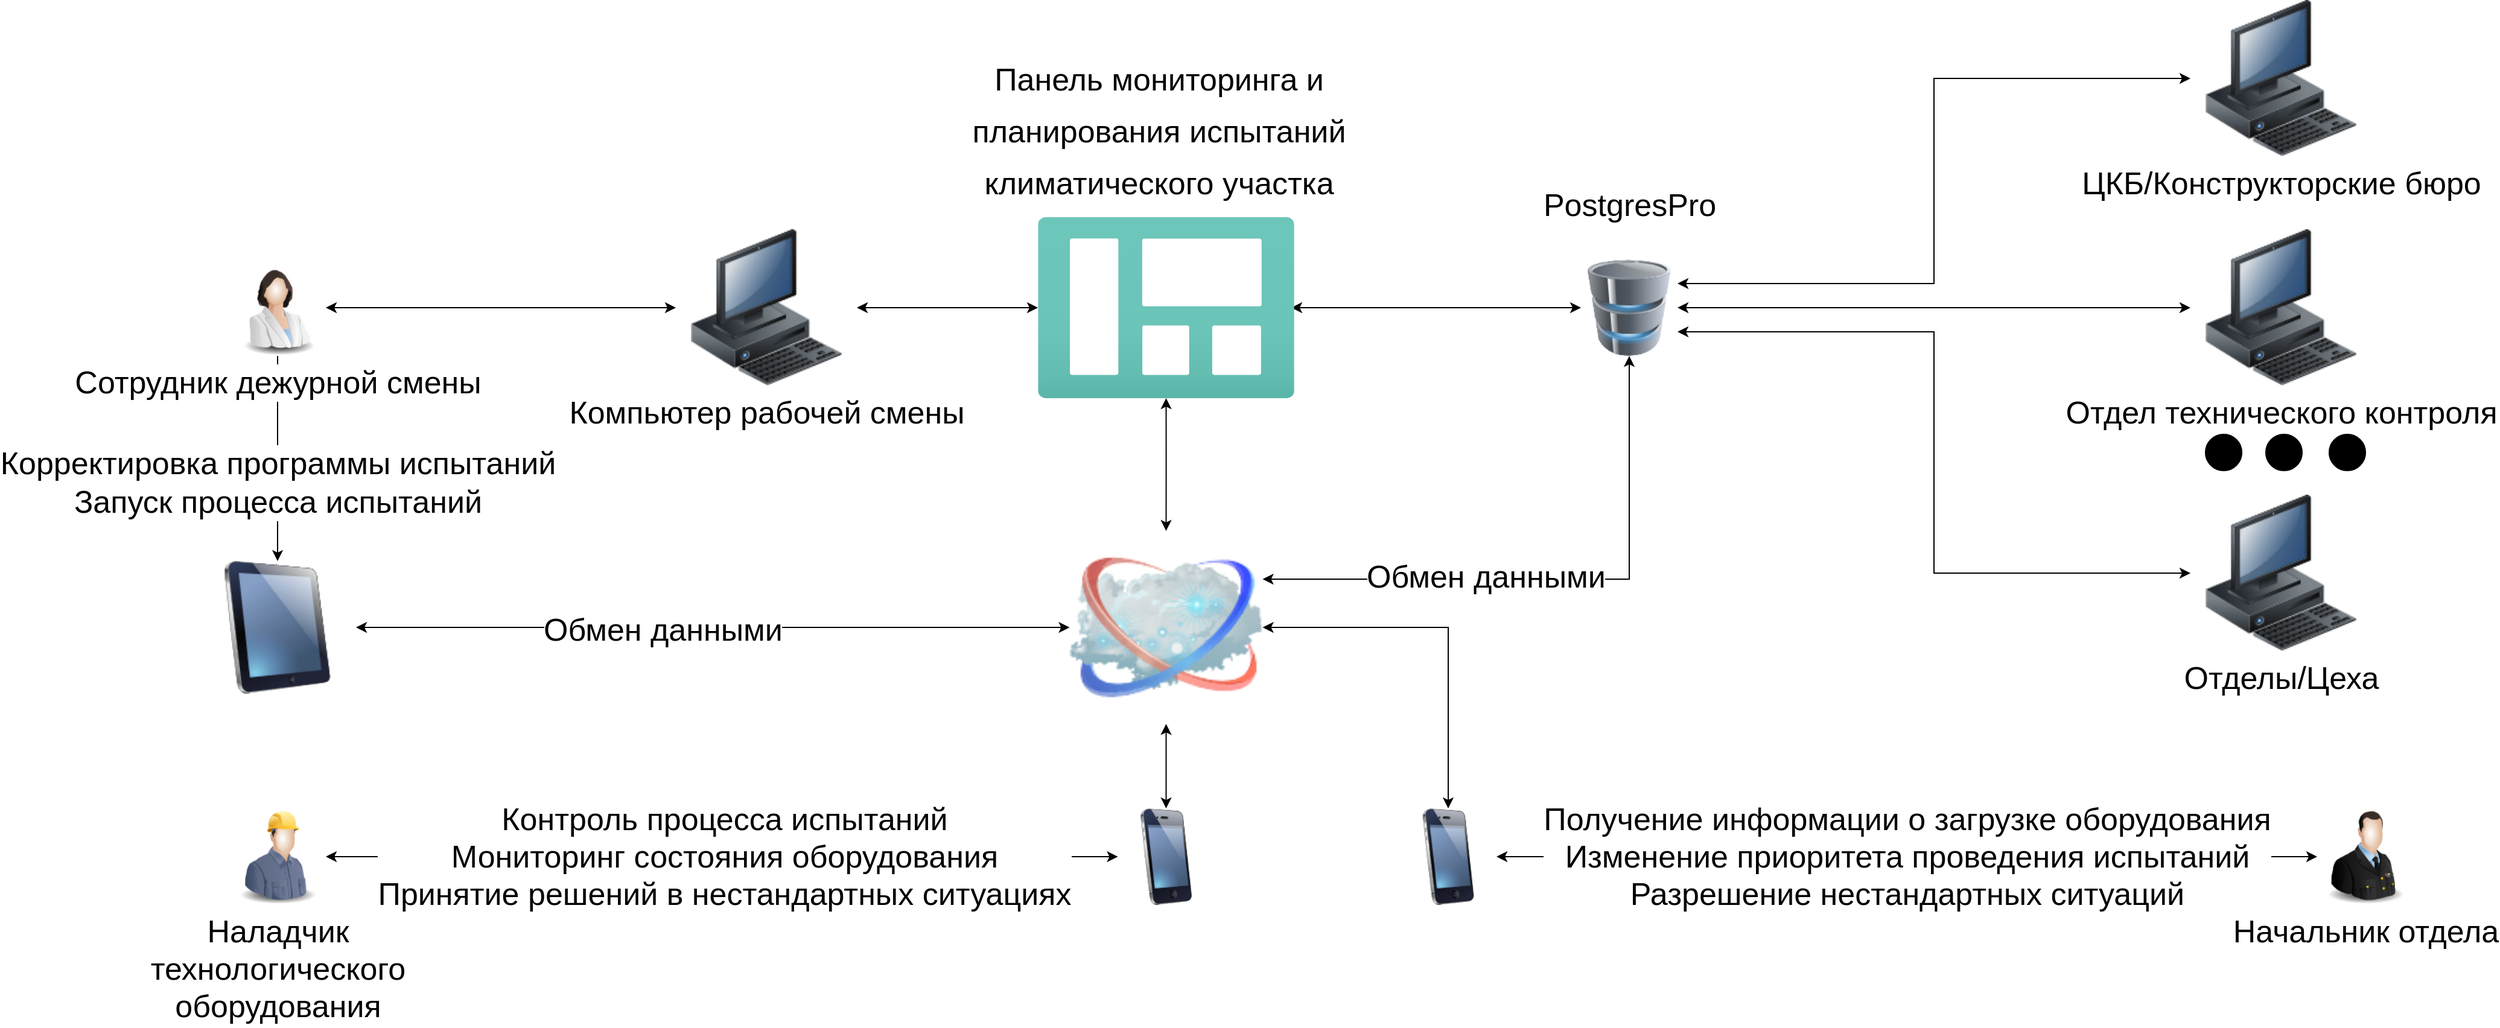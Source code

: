 <mxfile version="14.7.6" type="github">
  <diagram id="IMNbEbqrIpcsrLyuV6MN" name="Page-1">
    <mxGraphModel dx="3200" dy="1963" grid="1" gridSize="10" guides="1" tooltips="1" connect="1" arrows="1" fold="1" page="1" pageScale="1" pageWidth="1169" pageHeight="827" math="0" shadow="0">
      <root>
        <mxCell id="0" />
        <mxCell id="1" parent="0" />
        <mxCell id="yDvGkLI96mo0AxkriHrv-1" value="&lt;font style=&quot;font-size: 26px&quot;&gt;Наладчик&lt;br&gt;технологического&lt;br&gt;оборудования&lt;br&gt;&lt;/font&gt;" style="image;html=1;image=img/lib/clip_art/people/Construction_Worker_Man_128x128.png" vertex="1" parent="1">
          <mxGeometry x="-200" y="480" width="80" height="80" as="geometry" />
        </mxCell>
        <mxCell id="yDvGkLI96mo0AxkriHrv-32" style="edgeStyle=orthogonalEdgeStyle;rounded=0;orthogonalLoop=1;jettySize=auto;html=1;exitX=0;exitY=0.5;exitDx=0;exitDy=0;startArrow=classic;startFill=1;" edge="1" parent="1" source="yDvGkLI96mo0AxkriHrv-2" target="yDvGkLI96mo0AxkriHrv-14">
          <mxGeometry relative="1" as="geometry" />
        </mxCell>
        <mxCell id="yDvGkLI96mo0AxkriHrv-40" value="&lt;font style=&quot;font-size: 26px&quot;&gt;Получение информации о загрузке оборудования&lt;br&gt;Изменение приоритета проведения испытаний&lt;br&gt;Разрешение нестандартных ситуаций&lt;/font&gt;" style="edgeLabel;html=1;align=center;verticalAlign=middle;resizable=0;points=[];" vertex="1" connectable="0" parent="yDvGkLI96mo0AxkriHrv-32">
          <mxGeometry x="0.23" y="1" relative="1" as="geometry">
            <mxPoint x="78" y="-1" as="offset" />
          </mxGeometry>
        </mxCell>
        <mxCell id="yDvGkLI96mo0AxkriHrv-2" value="&lt;font style=&quot;font-size: 26px&quot;&gt;Начальник отдела&lt;/font&gt;" style="image;html=1;image=img/lib/clip_art/people/Military_Officer_128x128.png" vertex="1" parent="1">
          <mxGeometry x="1530" y="480" width="80" height="80" as="geometry" />
        </mxCell>
        <mxCell id="yDvGkLI96mo0AxkriHrv-27" style="edgeStyle=orthogonalEdgeStyle;rounded=0;orthogonalLoop=1;jettySize=auto;html=1;exitX=1;exitY=0.5;exitDx=0;exitDy=0;entryX=0;entryY=0.5;entryDx=0;entryDy=0;startArrow=classic;startFill=1;" edge="1" parent="1" source="yDvGkLI96mo0AxkriHrv-3" target="yDvGkLI96mo0AxkriHrv-22">
          <mxGeometry relative="1" as="geometry" />
        </mxCell>
        <mxCell id="yDvGkLI96mo0AxkriHrv-28" style="edgeStyle=orthogonalEdgeStyle;rounded=0;orthogonalLoop=1;jettySize=auto;html=1;exitX=0.5;exitY=1;exitDx=0;exitDy=0;entryX=0.5;entryY=0;entryDx=0;entryDy=0;startArrow=none;startFill=0;" edge="1" parent="1" source="yDvGkLI96mo0AxkriHrv-3" target="yDvGkLI96mo0AxkriHrv-9">
          <mxGeometry relative="1" as="geometry" />
        </mxCell>
        <mxCell id="yDvGkLI96mo0AxkriHrv-37" value="&lt;font style=&quot;font-size: 26px&quot;&gt;Корректировка программы испытаний&lt;br&gt;Запуск процесса испытаний&lt;/font&gt;" style="edgeLabel;html=1;align=center;verticalAlign=middle;resizable=0;points=[];" vertex="1" connectable="0" parent="yDvGkLI96mo0AxkriHrv-28">
          <mxGeometry x="0.224" y="-3" relative="1" as="geometry">
            <mxPoint x="3" y="1" as="offset" />
          </mxGeometry>
        </mxCell>
        <mxCell id="yDvGkLI96mo0AxkriHrv-3" value="&lt;font style=&quot;font-size: 26px&quot;&gt;Сотрудник дежурной смены&lt;/font&gt;" style="image;html=1;image=img/lib/clip_art/people/Scientist_Woman_128x128.png" vertex="1" parent="1">
          <mxGeometry x="-200" y="25" width="80" height="80" as="geometry" />
        </mxCell>
        <mxCell id="yDvGkLI96mo0AxkriHrv-4" style="edgeStyle=orthogonalEdgeStyle;rounded=0;orthogonalLoop=1;jettySize=auto;html=1;exitX=1;exitY=0.25;exitDx=0;exitDy=0;entryX=0;entryY=0.5;entryDx=0;entryDy=0;startArrow=classic;startFill=1;" edge="1" parent="1" source="yDvGkLI96mo0AxkriHrv-7" target="yDvGkLI96mo0AxkriHrv-11">
          <mxGeometry relative="1" as="geometry" />
        </mxCell>
        <mxCell id="yDvGkLI96mo0AxkriHrv-5" style="edgeStyle=orthogonalEdgeStyle;rounded=0;orthogonalLoop=1;jettySize=auto;html=1;exitX=1;exitY=0.5;exitDx=0;exitDy=0;startArrow=classic;startFill=1;" edge="1" parent="1" source="yDvGkLI96mo0AxkriHrv-7" target="yDvGkLI96mo0AxkriHrv-20">
          <mxGeometry relative="1" as="geometry">
            <mxPoint x="1190" y="60" as="targetPoint" />
          </mxGeometry>
        </mxCell>
        <mxCell id="yDvGkLI96mo0AxkriHrv-6" style="edgeStyle=orthogonalEdgeStyle;rounded=0;orthogonalLoop=1;jettySize=auto;html=1;exitX=1;exitY=0.75;exitDx=0;exitDy=0;entryX=0;entryY=0.5;entryDx=0;entryDy=0;startArrow=classic;startFill=1;" edge="1" parent="1" source="yDvGkLI96mo0AxkriHrv-7" target="yDvGkLI96mo0AxkriHrv-21">
          <mxGeometry relative="1" as="geometry">
            <mxPoint x="1030" y="210" as="targetPoint" />
          </mxGeometry>
        </mxCell>
        <mxCell id="yDvGkLI96mo0AxkriHrv-26" style="edgeStyle=orthogonalEdgeStyle;rounded=0;orthogonalLoop=1;jettySize=auto;html=1;exitX=0;exitY=0.5;exitDx=0;exitDy=0;entryX=0.988;entryY=0.5;entryDx=0;entryDy=0;entryPerimeter=0;startArrow=classic;startFill=1;" edge="1" parent="1" source="yDvGkLI96mo0AxkriHrv-7" target="yDvGkLI96mo0AxkriHrv-16">
          <mxGeometry relative="1" as="geometry" />
        </mxCell>
        <mxCell id="yDvGkLI96mo0AxkriHrv-7" value="" style="image;html=1;image=img/lib/clip_art/computers/Database_128x128.png" vertex="1" parent="1">
          <mxGeometry x="920" y="25" width="80" height="80" as="geometry" />
        </mxCell>
        <mxCell id="yDvGkLI96mo0AxkriHrv-30" style="edgeStyle=orthogonalEdgeStyle;rounded=0;orthogonalLoop=1;jettySize=auto;html=1;exitX=0.5;exitY=0;exitDx=0;exitDy=0;startArrow=classic;startFill=1;" edge="1" parent="1" source="yDvGkLI96mo0AxkriHrv-8" target="yDvGkLI96mo0AxkriHrv-16">
          <mxGeometry relative="1" as="geometry" />
        </mxCell>
        <mxCell id="yDvGkLI96mo0AxkriHrv-31" style="edgeStyle=orthogonalEdgeStyle;rounded=0;orthogonalLoop=1;jettySize=auto;html=1;startArrow=classic;startFill=1;exitX=1;exitY=0.25;exitDx=0;exitDy=0;" edge="1" parent="1" source="yDvGkLI96mo0AxkriHrv-8" target="yDvGkLI96mo0AxkriHrv-7">
          <mxGeometry relative="1" as="geometry">
            <mxPoint x="656" y="320" as="sourcePoint" />
          </mxGeometry>
        </mxCell>
        <mxCell id="yDvGkLI96mo0AxkriHrv-41" value="&lt;font style=&quot;font-size: 26px&quot;&gt;Обмен данными&lt;/font&gt;" style="edgeLabel;html=1;align=center;verticalAlign=middle;resizable=0;points=[];" vertex="1" connectable="0" parent="yDvGkLI96mo0AxkriHrv-31">
          <mxGeometry x="-0.035" y="2" relative="1" as="geometry">
            <mxPoint x="-52" as="offset" />
          </mxGeometry>
        </mxCell>
        <mxCell id="yDvGkLI96mo0AxkriHrv-8" value="" style="image;html=1;image=img/lib/clip_art/networking/Cloud_128x128.png" vertex="1" parent="1">
          <mxGeometry x="496.25" y="250" width="160" height="160" as="geometry" />
        </mxCell>
        <mxCell id="yDvGkLI96mo0AxkriHrv-29" style="edgeStyle=orthogonalEdgeStyle;rounded=0;orthogonalLoop=1;jettySize=auto;html=1;exitX=1;exitY=0.5;exitDx=0;exitDy=0;entryX=0;entryY=0.5;entryDx=0;entryDy=0;startArrow=classic;startFill=1;" edge="1" parent="1" source="yDvGkLI96mo0AxkriHrv-9" target="yDvGkLI96mo0AxkriHrv-8">
          <mxGeometry relative="1" as="geometry" />
        </mxCell>
        <mxCell id="yDvGkLI96mo0AxkriHrv-38" value="Text" style="edgeLabel;html=1;align=center;verticalAlign=middle;resizable=0;points=[];" vertex="1" connectable="0" parent="yDvGkLI96mo0AxkriHrv-29">
          <mxGeometry x="-0.169" y="2" relative="1" as="geometry">
            <mxPoint as="offset" />
          </mxGeometry>
        </mxCell>
        <mxCell id="yDvGkLI96mo0AxkriHrv-39" value="&lt;font style=&quot;font-size: 26px&quot;&gt;Обмен данными&lt;/font&gt;" style="edgeLabel;html=1;align=center;verticalAlign=middle;resizable=0;points=[];" vertex="1" connectable="0" parent="yDvGkLI96mo0AxkriHrv-29">
          <mxGeometry x="-0.143" y="-2" relative="1" as="geometry">
            <mxPoint as="offset" />
          </mxGeometry>
        </mxCell>
        <mxCell id="yDvGkLI96mo0AxkriHrv-9" value="" style="image;html=1;image=img/lib/clip_art/computers/iPad_128x128.png" vertex="1" parent="1">
          <mxGeometry x="-225" y="275" width="130" height="110" as="geometry" />
        </mxCell>
        <mxCell id="yDvGkLI96mo0AxkriHrv-11" value="&lt;font style=&quot;font-size: 26px&quot;&gt;ЦКБ/Конструкторские бюро&lt;/font&gt;" style="image;html=1;image=img/lib/clip_art/computers/Workstation_128x128.png" vertex="1" parent="1">
          <mxGeometry x="1425" y="-190" width="150" height="130" as="geometry" />
        </mxCell>
        <mxCell id="yDvGkLI96mo0AxkriHrv-33" style="edgeStyle=orthogonalEdgeStyle;rounded=0;orthogonalLoop=1;jettySize=auto;html=1;exitX=0.5;exitY=0;exitDx=0;exitDy=0;entryX=1;entryY=0.5;entryDx=0;entryDy=0;startArrow=classic;startFill=1;" edge="1" parent="1" source="yDvGkLI96mo0AxkriHrv-14" target="yDvGkLI96mo0AxkriHrv-8">
          <mxGeometry relative="1" as="geometry" />
        </mxCell>
        <mxCell id="yDvGkLI96mo0AxkriHrv-14" value="" style="image;html=1;image=img/lib/clip_art/telecommunication/iPhone_128x128.png" vertex="1" parent="1">
          <mxGeometry x="770" y="480" width="80" height="80" as="geometry" />
        </mxCell>
        <mxCell id="yDvGkLI96mo0AxkriHrv-34" style="edgeStyle=orthogonalEdgeStyle;rounded=0;orthogonalLoop=1;jettySize=auto;html=1;exitX=0.5;exitY=0;exitDx=0;exitDy=0;startArrow=classic;startFill=1;" edge="1" parent="1" source="yDvGkLI96mo0AxkriHrv-15" target="yDvGkLI96mo0AxkriHrv-8">
          <mxGeometry relative="1" as="geometry" />
        </mxCell>
        <mxCell id="yDvGkLI96mo0AxkriHrv-35" style="edgeStyle=orthogonalEdgeStyle;rounded=0;orthogonalLoop=1;jettySize=auto;html=1;exitX=0;exitY=0.5;exitDx=0;exitDy=0;startArrow=classic;startFill=1;" edge="1" parent="1" source="yDvGkLI96mo0AxkriHrv-15" target="yDvGkLI96mo0AxkriHrv-1">
          <mxGeometry relative="1" as="geometry" />
        </mxCell>
        <mxCell id="yDvGkLI96mo0AxkriHrv-36" value="&lt;font style=&quot;font-size: 26px&quot;&gt;Контроль процесса испытаний&lt;br&gt;Мониторинг состояния оборудования&lt;br&gt;Принятие решений в нестандартных ситуациях&lt;/font&gt;" style="edgeLabel;html=1;align=center;verticalAlign=middle;resizable=0;points=[];" vertex="1" connectable="0" parent="yDvGkLI96mo0AxkriHrv-35">
          <mxGeometry x="0.324" y="-4" relative="1" as="geometry">
            <mxPoint x="108" y="4" as="offset" />
          </mxGeometry>
        </mxCell>
        <mxCell id="yDvGkLI96mo0AxkriHrv-15" value="" style="image;html=1;image=img/lib/clip_art/telecommunication/iPhone_128x128.png" vertex="1" parent="1">
          <mxGeometry x="536.25" y="480" width="80" height="80" as="geometry" />
        </mxCell>
        <mxCell id="yDvGkLI96mo0AxkriHrv-16" value="" style="aspect=fixed;html=1;points=[];align=center;image;fontSize=12;image=img/lib/azure2/general/Dashboard.svg;connectable=1;" vertex="1" parent="1">
          <mxGeometry x="470" y="-10" width="212.5" height="150" as="geometry" />
        </mxCell>
        <mxCell id="yDvGkLI96mo0AxkriHrv-17" value="&lt;font style=&quot;font-size: 26px&quot;&gt;Панель мониторинга и&lt;br&gt;планирования испытаний&lt;br&gt;&lt;span style=&quot;font-family: &amp;#34;helvetica&amp;#34;&quot;&gt;климатического участка&lt;/span&gt;&lt;/font&gt;" style="text;resizable=0;autosize=1;align=center;verticalAlign=middle;points=[];fillColor=none;strokeColor=none;rounded=0;spacing=0;fontSize=36;fontFamily=Helvetica;html=1;arcSize=10;imageWidth=22;imageHeight=22;imageAspect=0;imageAlign=center;connectable=0;recursiveResize=1;" vertex="1" parent="1">
          <mxGeometry x="410" y="-160" width="320" height="150" as="geometry" />
        </mxCell>
        <mxCell id="yDvGkLI96mo0AxkriHrv-20" value="&lt;font style=&quot;font-size: 26px&quot;&gt;Отдел технического контроля&lt;/font&gt;" style="image;html=1;image=img/lib/clip_art/computers/Workstation_128x128.png" vertex="1" parent="1">
          <mxGeometry x="1425" width="150" height="130" as="geometry" />
        </mxCell>
        <mxCell id="yDvGkLI96mo0AxkriHrv-21" value="&lt;font style=&quot;font-size: 26px&quot;&gt;Отделы/Цеха&lt;/font&gt;" style="image;html=1;image=img/lib/clip_art/computers/Workstation_128x128.png" vertex="1" parent="1">
          <mxGeometry x="1425" y="220" width="150" height="130" as="geometry" />
        </mxCell>
        <mxCell id="yDvGkLI96mo0AxkriHrv-23" style="edgeStyle=orthogonalEdgeStyle;rounded=0;orthogonalLoop=1;jettySize=auto;html=1;startArrow=classic;startFill=1;" edge="1" parent="1" source="yDvGkLI96mo0AxkriHrv-22" target="yDvGkLI96mo0AxkriHrv-16">
          <mxGeometry relative="1" as="geometry" />
        </mxCell>
        <mxCell id="yDvGkLI96mo0AxkriHrv-22" value="&lt;font style=&quot;font-size: 26px&quot;&gt;Компьютер рабочей смены&lt;/font&gt;" style="image;html=1;image=img/lib/clip_art/computers/Workstation_128x128.png" vertex="1" parent="1">
          <mxGeometry x="170" width="150" height="130" as="geometry" />
        </mxCell>
        <mxCell id="yDvGkLI96mo0AxkriHrv-42" value="" style="ellipse;whiteSpace=wrap;html=1;aspect=fixed;fillColor=#000000;" vertex="1" parent="1">
          <mxGeometry x="1437.5" y="170" width="30" height="30" as="geometry" />
        </mxCell>
        <mxCell id="yDvGkLI96mo0AxkriHrv-43" value="" style="ellipse;whiteSpace=wrap;html=1;aspect=fixed;fillColor=#000000;" vertex="1" parent="1">
          <mxGeometry x="1487.5" y="170" width="30" height="30" as="geometry" />
        </mxCell>
        <mxCell id="yDvGkLI96mo0AxkriHrv-44" value="" style="ellipse;whiteSpace=wrap;html=1;aspect=fixed;fillColor=#000000;" vertex="1" parent="1">
          <mxGeometry x="1540" y="170" width="30" height="30" as="geometry" />
        </mxCell>
        <mxCell id="yDvGkLI96mo0AxkriHrv-45" value="&lt;font style=&quot;font-size: 26px&quot;&gt;PostgresPro&lt;/font&gt;" style="text;html=1;resizable=0;autosize=1;align=center;verticalAlign=middle;points=[];fillColor=none;strokeColor=none;rounded=0;" vertex="1" parent="1">
          <mxGeometry x="880" y="-30" width="160" height="20" as="geometry" />
        </mxCell>
      </root>
    </mxGraphModel>
  </diagram>
</mxfile>
